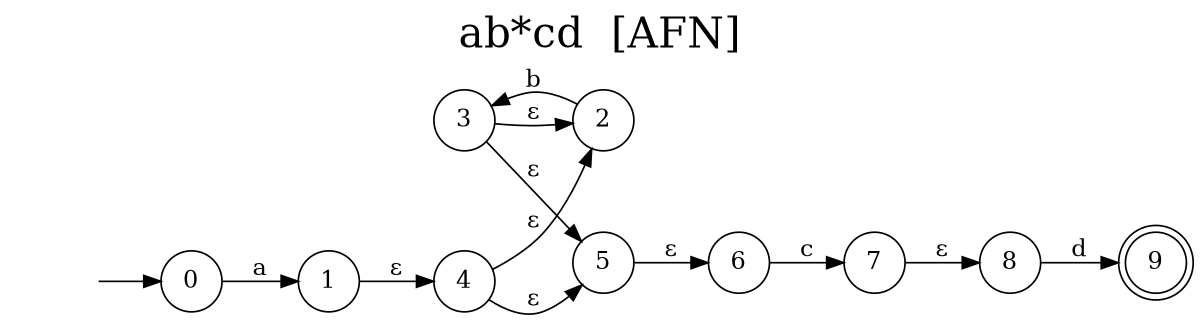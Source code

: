 digraph "Resultado Automata AFN" {
label = "ab*cd  [AFN]"
labelloc  =  t
fontsize  = 25
rankdir=LR size="8,5"
node [shape=doublecircle]
9
node [shape=circle]
0
node [shape=none]
""
""-> 0 [label=""]
node [shape=circle]
0 -> 1[label="a"]
2 -> 3[label="b"]
3 -> 2[label="ε"]
4 -> 5[label="ε"]
4 -> 2[label="ε"]
3 -> 5[label="ε"]
1 -> 4[label="ε"]
6 -> 7[label="c"]
5 -> 6[label="ε"]
8 -> 9[label="d"]
7 -> 8[label="ε"]
}